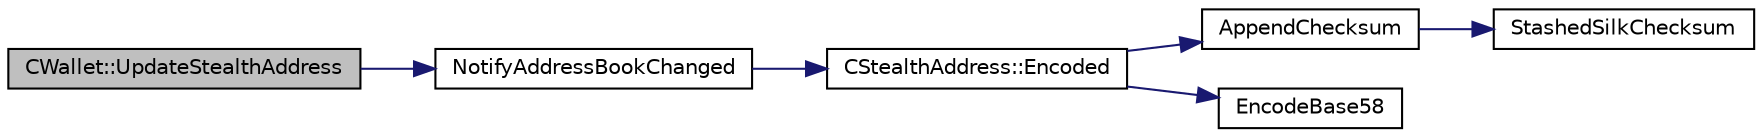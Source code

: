 digraph "CWallet::UpdateStealthAddress"
{
  edge [fontname="Helvetica",fontsize="10",labelfontname="Helvetica",labelfontsize="10"];
  node [fontname="Helvetica",fontsize="10",shape=record];
  rankdir="LR";
  Node3964 [label="CWallet::UpdateStealthAddress",height=0.2,width=0.4,color="black", fillcolor="grey75", style="filled", fontcolor="black"];
  Node3964 -> Node3965 [color="midnightblue",fontsize="10",style="solid",fontname="Helvetica"];
  Node3965 [label="NotifyAddressBookChanged",height=0.2,width=0.4,color="black", fillcolor="white", style="filled",URL="$d8/d9b/walletmodel_8cpp.html#ab4e3d5ba1daba2e9a4cdd0d20bf25833"];
  Node3965 -> Node3966 [color="midnightblue",fontsize="10",style="solid",fontname="Helvetica"];
  Node3966 [label="CStealthAddress::Encoded",height=0.2,width=0.4,color="black", fillcolor="white", style="filled",URL="$d6/d37/class_c_stealth_address.html#a1318c3f56f64354f4c909380ba692c91"];
  Node3966 -> Node3967 [color="midnightblue",fontsize="10",style="solid",fontname="Helvetica"];
  Node3967 [label="AppendChecksum",height=0.2,width=0.4,color="black", fillcolor="white", style="filled",URL="$db/d2d/stealth_8cpp.html#aa4f182dc0efd181cef81ca75ae960533"];
  Node3967 -> Node3968 [color="midnightblue",fontsize="10",style="solid",fontname="Helvetica"];
  Node3968 [label="StashedSilkChecksum",height=0.2,width=0.4,color="black", fillcolor="white", style="filled",URL="$db/d2d/stealth_8cpp.html#abb79a3b98a10b85daf3f3ff35c1cbfa8"];
  Node3966 -> Node3969 [color="midnightblue",fontsize="10",style="solid",fontname="Helvetica"];
  Node3969 [label="EncodeBase58",height=0.2,width=0.4,color="black", fillcolor="white", style="filled",URL="$db/d9c/base58_8cpp.html#a8d6f0e9d5df175b4966dcede31dc90ad",tooltip="Encode a byte sequence as a base58-encoded string. "];
}
